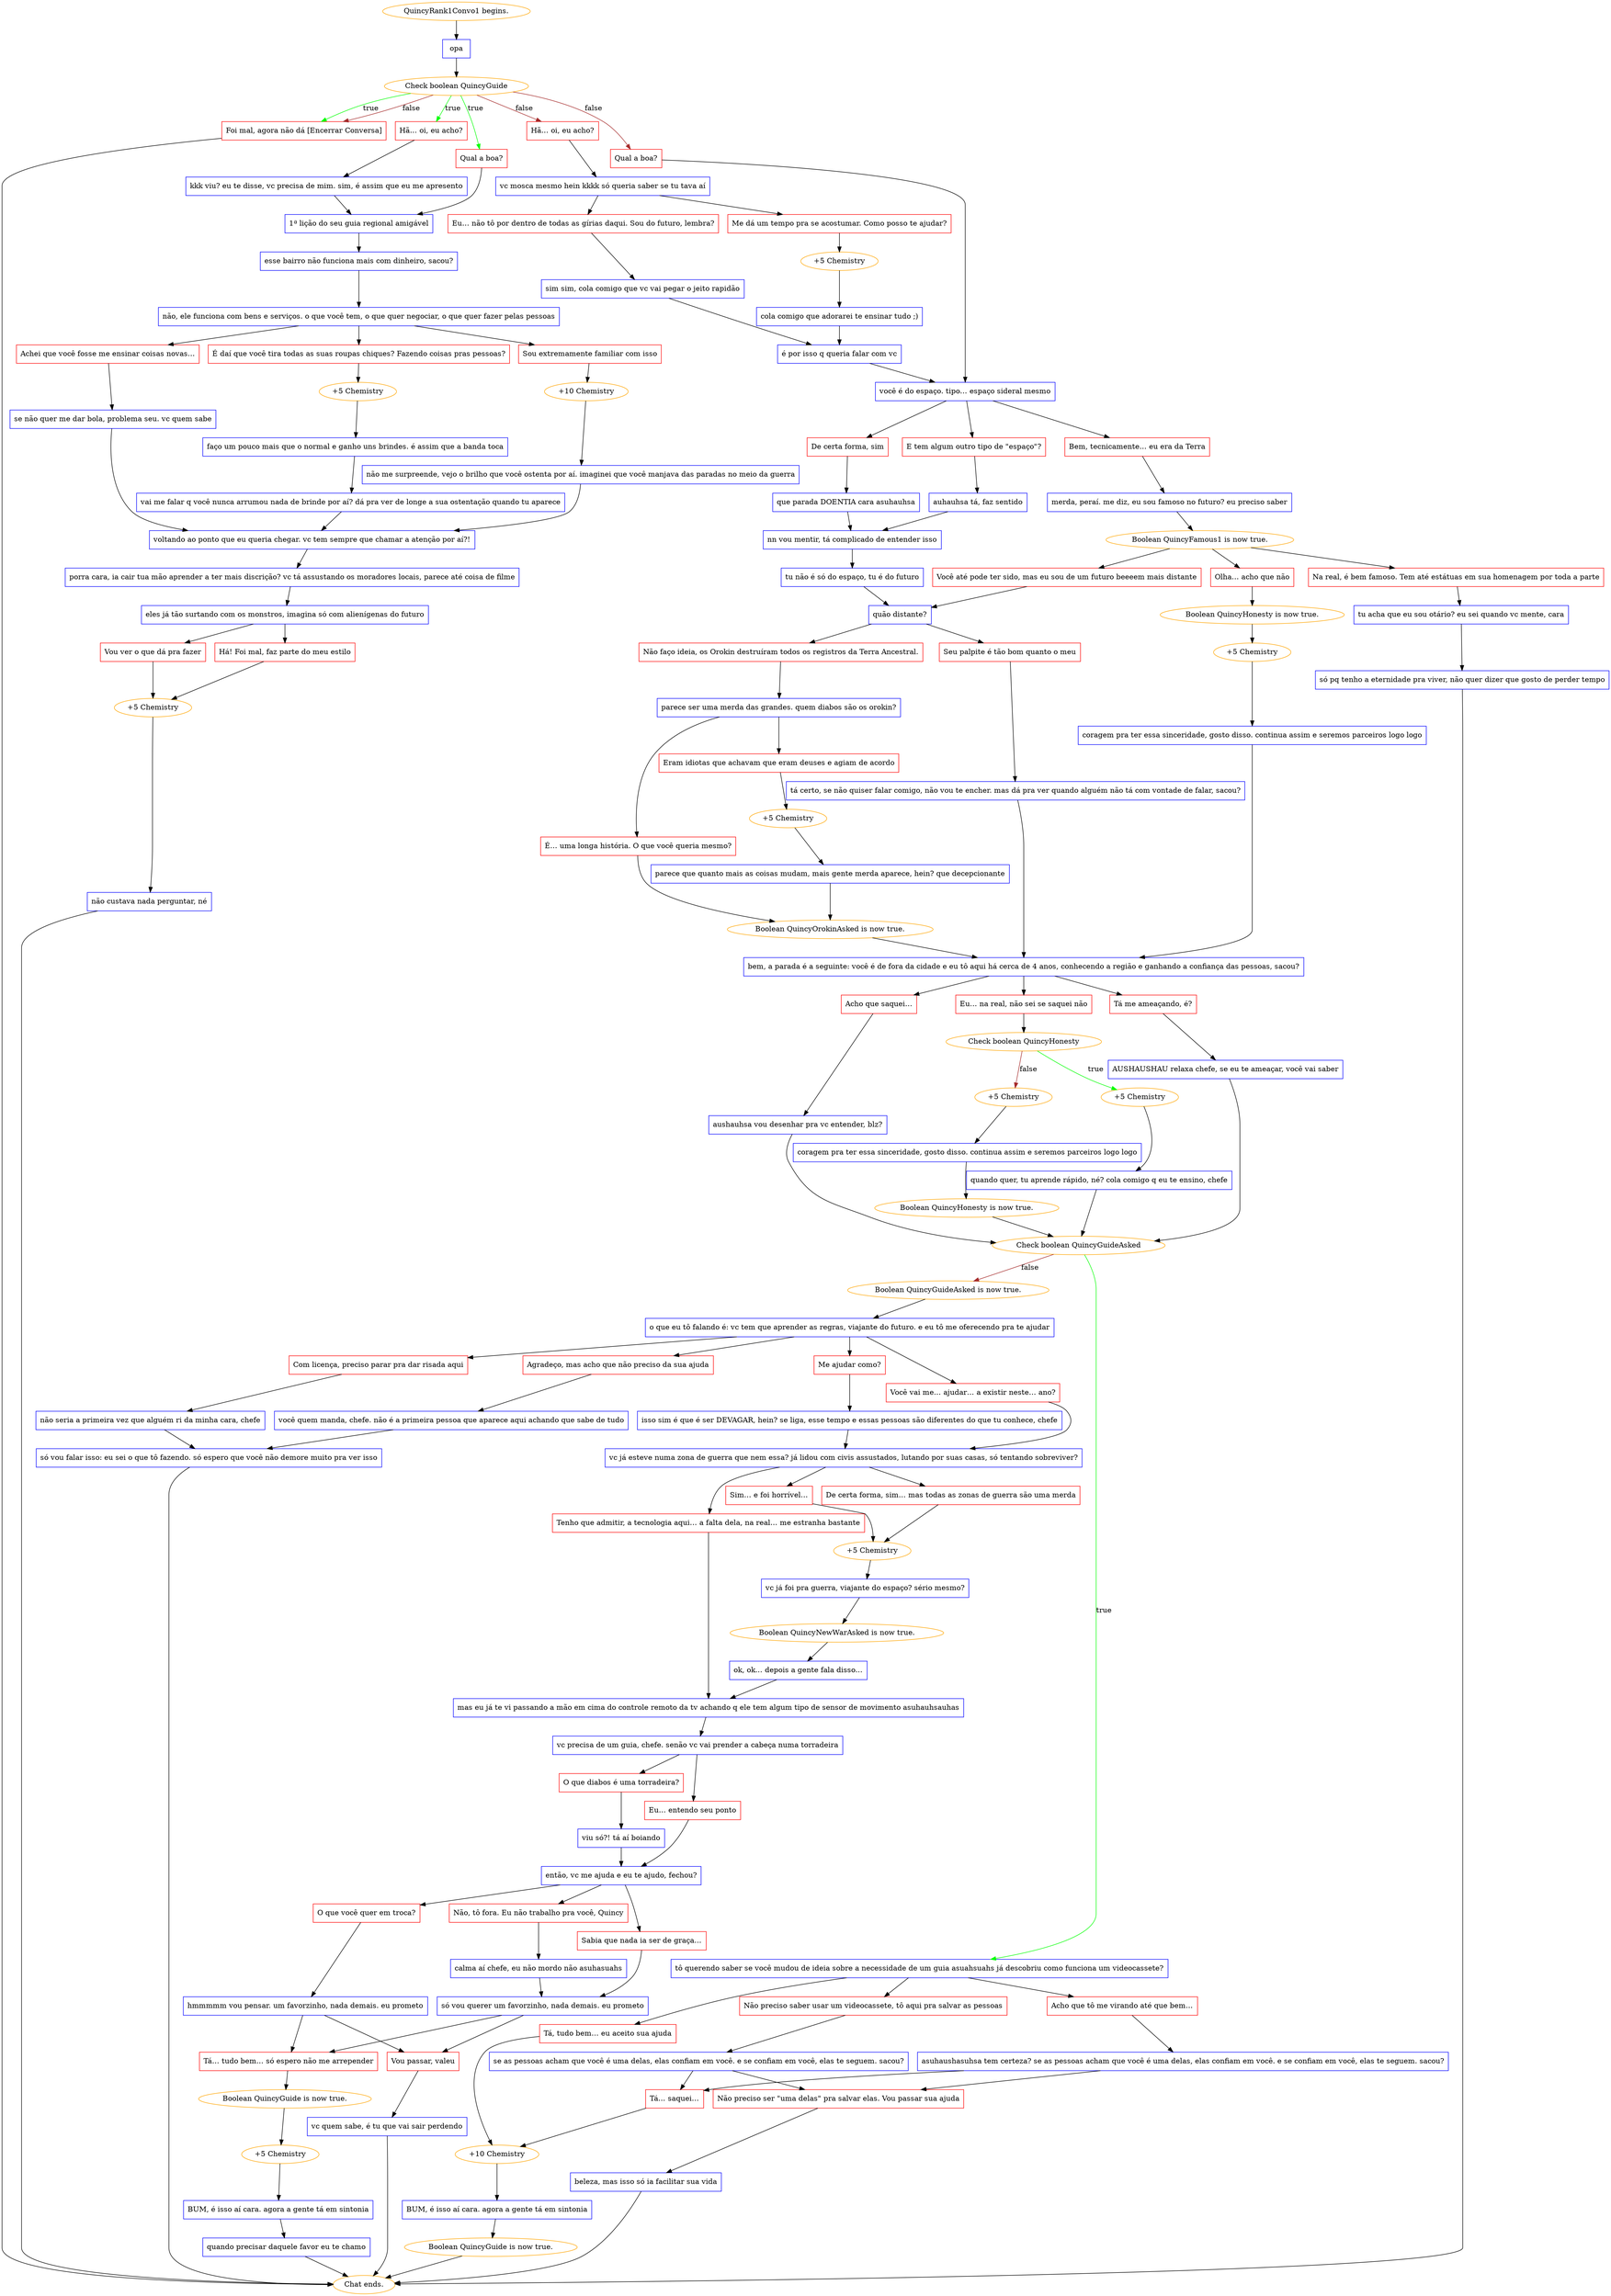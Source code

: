 digraph {
	"QuincyRank1Convo1 begins." [color=orange];
		"QuincyRank1Convo1 begins." -> j1682144586;
	j1682144586 [label="opa",shape=box,color=blue];
		j1682144586 -> j792879949;
	j792879949 [label="Check boolean QuincyGuide",color=orange];
		j792879949 -> j2094642704 [label=true,color=green];
		j792879949 -> j1764707551 [label=true,color=green];
		j792879949 -> j3171657840 [label=true,color=green];
		j792879949 -> j2094642704 [label=false,color=brown];
		j792879949 -> j2680757938 [label=false,color=brown];
		j792879949 -> j910472491 [label=false,color=brown];
	j2094642704 [label="Foi mal, agora não dá [Encerrar Conversa]",shape=box,color=red];
		j2094642704 -> "Chat ends.";
	j1764707551 [label="Hã… oi, eu acho?",shape=box,color=red];
		j1764707551 -> j2014473329;
	j3171657840 [label="Qual a boa?",shape=box,color=red];
		j3171657840 -> j2100608916;
	j2680757938 [label="Hã… oi, eu acho?",shape=box,color=red];
		j2680757938 -> j4097542893;
	j910472491 [label="Qual a boa?",shape=box,color=red];
		j910472491 -> j3711170764;
	"Chat ends." [color=orange];
	j2014473329 [label="kkk viu? eu te disse, vc precisa de mim. sim, é assim que eu me apresento",shape=box,color=blue];
		j2014473329 -> j2100608916;
	j2100608916 [label="1ª lição do seu guia regional amigável",shape=box,color=blue];
		j2100608916 -> j844139312;
	j4097542893 [label="vc mosca mesmo hein kkkk só queria saber se tu tava aí",shape=box,color=blue];
		j4097542893 -> j1017134850;
		j4097542893 -> j3589184409;
	j3711170764 [label="você é do espaço. tipo… espaço sideral mesmo",shape=box,color=blue];
		j3711170764 -> j3028564737;
		j3711170764 -> j1367976590;
		j3711170764 -> j1096893735;
	j844139312 [label="esse bairro não funciona mais com dinheiro, sacou?",shape=box,color=blue];
		j844139312 -> j1852317037;
	j1017134850 [label="Eu… não tô por dentro de todas as gírias daqui. Sou do futuro, lembra?",shape=box,color=red];
		j1017134850 -> j3829756081;
	j3589184409 [label="Me dá um tempo pra se acostumar. Como posso te ajudar?",shape=box,color=red];
		j3589184409 -> j3954195351;
	j3028564737 [label="E tem algum outro tipo de \"espaço\"?",shape=box,color=red];
		j3028564737 -> j1789820216;
	j1367976590 [label="De certa forma, sim",shape=box,color=red];
		j1367976590 -> j2272092133;
	j1096893735 [label="Bem, tecnicamente… eu era da Terra",shape=box,color=red];
		j1096893735 -> j2457287504;
	j1852317037 [label="não, ele funciona com bens e serviços. o que você tem, o que quer negociar, o que quer fazer pelas pessoas",shape=box,color=blue];
		j1852317037 -> j586687661;
		j1852317037 -> j3009177887;
		j1852317037 -> j3052386484;
	j3829756081 [label="sim sim, cola comigo que vc vai pegar o jeito rapidão",shape=box,color=blue];
		j3829756081 -> j2755453691;
	j3954195351 [label="+5 Chemistry",color=orange];
		j3954195351 -> j2089799177;
	j1789820216 [label="auhauhsa tá, faz sentido",shape=box,color=blue];
		j1789820216 -> j518037013;
	j2272092133 [label="que parada DOENTIA cara asuhauhsa",shape=box,color=blue];
		j2272092133 -> j518037013;
	j2457287504 [label="merda, peraí. me diz, eu sou famoso no futuro? eu preciso saber",shape=box,color=blue];
		j2457287504 -> j3349012187;
	j586687661 [label="É daí que você tira todas as suas roupas chiques? Fazendo coisas pras pessoas?",shape=box,color=red];
		j586687661 -> j2836347689;
	j3009177887 [label="Sou extremamente familiar com isso",shape=box,color=red];
		j3009177887 -> j2641651596;
	j3052386484 [label="Achei que você fosse me ensinar coisas novas…",shape=box,color=red];
		j3052386484 -> j599145724;
	j2755453691 [label="é por isso q queria falar com vc",shape=box,color=blue];
		j2755453691 -> j3711170764;
	j2089799177 [label="cola comigo que adorarei te ensinar tudo ;)",shape=box,color=blue];
		j2089799177 -> j2755453691;
	j518037013 [label="nn vou mentir, tá complicado de entender isso",shape=box,color=blue];
		j518037013 -> j3952254149;
	j3349012187 [label="Boolean QuincyFamous1 is now true.",color=orange];
		j3349012187 -> j1092971896;
		j3349012187 -> j2313407894;
		j3349012187 -> j4135509359;
	j2836347689 [label="+5 Chemistry",color=orange];
		j2836347689 -> j3567554161;
	j2641651596 [label="+10 Chemistry",color=orange];
		j2641651596 -> j4049403017;
	j599145724 [label="se não quer me dar bola, problema seu. vc quem sabe",shape=box,color=blue];
		j599145724 -> j2977717680;
	j3952254149 [label="tu não é só do espaço, tu é do futuro",shape=box,color=blue];
		j3952254149 -> j3466155151;
	j1092971896 [label="Na real, é bem famoso. Tem até estátuas em sua homenagem por toda a parte",shape=box,color=red];
		j1092971896 -> j2602095393;
	j2313407894 [label="Olha… acho que não",shape=box,color=red];
		j2313407894 -> j1920710770;
	j4135509359 [label="Você até pode ter sido, mas eu sou de um futuro beeeem mais distante",shape=box,color=red];
		j4135509359 -> j3466155151;
	j3567554161 [label="faço um pouco mais que o normal e ganho uns brindes. é assim que a banda toca",shape=box,color=blue];
		j3567554161 -> j3890091063;
	j4049403017 [label="não me surpreende, vejo o brilho que você ostenta por aí. imaginei que você manjava das paradas no meio da guerra",shape=box,color=blue];
		j4049403017 -> j2977717680;
	j2977717680 [label="voltando ao ponto que eu queria chegar. vc tem sempre que chamar a atenção por aí?!",shape=box,color=blue];
		j2977717680 -> j1890331129;
	j3466155151 [label="quão distante?",shape=box,color=blue];
		j3466155151 -> j1893404126;
		j3466155151 -> j3206951987;
	j2602095393 [label="tu acha que eu sou otário? eu sei quando vc mente, cara",shape=box,color=blue];
		j2602095393 -> j4054987784;
	j1920710770 [label="Boolean QuincyHonesty is now true.",color=orange];
		j1920710770 -> j617460224;
	j3890091063 [label="vai me falar q você nunca arrumou nada de brinde por aí? dá pra ver de longe a sua ostentação quando tu aparece",shape=box,color=blue];
		j3890091063 -> j2977717680;
	j1890331129 [label="porra cara, ia cair tua mão aprender a ter mais discrição? vc tá assustando os moradores locais, parece até coisa de filme",shape=box,color=blue];
		j1890331129 -> j2579024993;
	j1893404126 [label="Seu palpite é tão bom quanto o meu",shape=box,color=red];
		j1893404126 -> j1331451359;
	j3206951987 [label="Não faço ideia, os Orokin destruíram todos os registros da Terra Ancestral.",shape=box,color=red];
		j3206951987 -> j1678311582;
	j4054987784 [label="só pq tenho a eternidade pra viver, não quer dizer que gosto de perder tempo",shape=box,color=blue];
		j4054987784 -> "Chat ends.";
	j617460224 [label="+5 Chemistry",color=orange];
		j617460224 -> j3465271076;
	j2579024993 [label="eles já tão surtando com os monstros, imagina só com alienígenas do futuro",shape=box,color=blue];
		j2579024993 -> j397021412;
		j2579024993 -> j3615309269;
	j1331451359 [label="tá certo, se não quiser falar comigo, não vou te encher. mas dá pra ver quando alguém não tá com vontade de falar, sacou?",shape=box,color=blue];
		j1331451359 -> j3856786629;
	j1678311582 [label="parece ser uma merda das grandes. quem diabos são os orokin?",shape=box,color=blue];
		j1678311582 -> j306583904;
		j1678311582 -> j2308383556;
	j3465271076 [label="coragem pra ter essa sinceridade, gosto disso. continua assim e seremos parceiros logo logo",shape=box,color=blue];
		j3465271076 -> j3856786629;
	j397021412 [label="Vou ver o que dá pra fazer",shape=box,color=red];
		j397021412 -> j1603525483;
	j3615309269 [label="Há! Foi mal, faz parte do meu estilo",shape=box,color=red];
		j3615309269 -> j1603525483;
	j3856786629 [label="bem, a parada é a seguinte: você é de fora da cidade e eu tô aqui há cerca de 4 anos, conhecendo a região e ganhando a confiança das pessoas, sacou?",shape=box,color=blue];
		j3856786629 -> j632166454;
		j3856786629 -> j1704458544;
		j3856786629 -> j3733372334;
	j306583904 [label="É… uma longa história. O que você queria mesmo?",shape=box,color=red];
		j306583904 -> j1950006909;
	j2308383556 [label="Eram idiotas que achavam que eram deuses e agiam de acordo",shape=box,color=red];
		j2308383556 -> j271611982;
	j1603525483 [label="+5 Chemistry",color=orange];
		j1603525483 -> j1990855631;
	j632166454 [label="Eu… na real, não sei se saquei não",shape=box,color=red];
		j632166454 -> j3337574288;
	j1704458544 [label="Tá me ameaçando, é?",shape=box,color=red];
		j1704458544 -> j2707119002;
	j3733372334 [label="Acho que saquei…",shape=box,color=red];
		j3733372334 -> j1114560537;
	j1950006909 [label="Boolean QuincyOrokinAsked is now true.",color=orange];
		j1950006909 -> j3856786629;
	j271611982 [label="+5 Chemistry",color=orange];
		j271611982 -> j3374263682;
	j1990855631 [label="não custava nada perguntar, né",shape=box,color=blue];
		j1990855631 -> "Chat ends.";
	j3337574288 [label="Check boolean QuincyHonesty",color=orange];
		j3337574288 -> j73216657 [label=true,color=green];
		j3337574288 -> j1773036964 [label=false,color=brown];
	j2707119002 [label="AUSHAUSHAU relaxa chefe, se eu te ameaçar, você vai saber",shape=box,color=blue];
		j2707119002 -> j3086655143;
	j1114560537 [label="aushauhsa vou desenhar pra vc entender, blz?",shape=box,color=blue];
		j1114560537 -> j3086655143;
	j3374263682 [label="parece que quanto mais as coisas mudam, mais gente merda aparece, hein? que decepcionante",shape=box,color=blue];
		j3374263682 -> j1950006909;
	j73216657 [label="+5 Chemistry",color=orange];
		j73216657 -> j1829905322;
	j1773036964 [label="+5 Chemistry",color=orange];
		j1773036964 -> j2134651364;
	j3086655143 [label="Check boolean QuincyGuideAsked",color=orange];
		j3086655143 -> j3212025583 [label=true,color=green];
		j3086655143 -> j2662912890 [label=false,color=brown];
	j1829905322 [label="quando quer, tu aprende rápido, né? cola comigo q eu te ensino, chefe",shape=box,color=blue];
		j1829905322 -> j3086655143;
	j2134651364 [label="coragem pra ter essa sinceridade, gosto disso. continua assim e seremos parceiros logo logo",shape=box,color=blue];
		j2134651364 -> j1291527118;
	j3212025583 [label="tô querendo saber se você mudou de ideia sobre a necessidade de um guia asuahsuahs já descobriu como funciona um videocassete?",shape=box,color=blue];
		j3212025583 -> j1824598166;
		j3212025583 -> j4294887788;
		j3212025583 -> j2143881398;
	j2662912890 [label="Boolean QuincyGuideAsked is now true.",color=orange];
		j2662912890 -> j1591331827;
	j1291527118 [label="Boolean QuincyHonesty is now true.",color=orange];
		j1291527118 -> j3086655143;
	j1824598166 [label="Tá, tudo bem… eu aceito sua ajuda",shape=box,color=red];
		j1824598166 -> j3191670357;
	j4294887788 [label="Acho que tô me virando até que bem…",shape=box,color=red];
		j4294887788 -> j905059573;
	j2143881398 [label="Não preciso saber usar um videocassete, tô aqui pra salvar as pessoas",shape=box,color=red];
		j2143881398 -> j2464681342;
	j1591331827 [label="o que eu tô falando é: vc tem que aprender as regras, viajante do futuro. e eu tô me oferecendo pra te ajudar",shape=box,color=blue];
		j1591331827 -> j3640649426;
		j1591331827 -> j83904620;
		j1591331827 -> j1297556531;
		j1591331827 -> j2763633346;
	j3191670357 [label="+10 Chemistry",color=orange];
		j3191670357 -> j2715618805;
	j905059573 [label="asuhaushasuhsa tem certeza? se as pessoas acham que você é uma delas, elas confiam em você. e se confiam em você, elas te seguem. sacou?",shape=box,color=blue];
		j905059573 -> j1748188232;
		j905059573 -> j2041875041;
	j2464681342 [label="se as pessoas acham que você é uma delas, elas confiam em você. e se confiam em você, elas te seguem. sacou?",shape=box,color=blue];
		j2464681342 -> j1748188232;
		j2464681342 -> j2041875041;
	j3640649426 [label="Você vai me… ajudar… a existir neste… ano?",shape=box,color=red];
		j3640649426 -> j638716754;
	j83904620 [label="Me ajudar como?",shape=box,color=red];
		j83904620 -> j3049628169;
	j1297556531 [label="Com licença, preciso parar pra dar risada aqui",shape=box,color=red];
		j1297556531 -> j3542243309;
	j2763633346 [label="Agradeço, mas acho que não preciso da sua ajuda",shape=box,color=red];
		j2763633346 -> j4279585180;
	j2715618805 [label="BUM, é isso aí cara. agora a gente tá em sintonia",shape=box,color=blue];
		j2715618805 -> j810565081;
	j1748188232 [label="Tá… saquei…",shape=box,color=red];
		j1748188232 -> j3191670357;
	j2041875041 [label="Não preciso ser \"uma delas\" pra salvar elas. Vou passar sua ajuda",shape=box,color=red];
		j2041875041 -> j155015999;
	j638716754 [label="vc já esteve numa zona de guerra que nem essa? já lidou com civis assustados, lutando por suas casas, só tentando sobreviver?",shape=box,color=blue];
		j638716754 -> j2243359624;
		j638716754 -> j2294284461;
		j638716754 -> j3727514256;
	j3049628169 [label="isso sim é que é ser DEVAGAR, hein? se liga, esse tempo e essas pessoas são diferentes do que tu conhece, chefe",shape=box,color=blue];
		j3049628169 -> j638716754;
	j3542243309 [label="não seria a primeira vez que alguém ri da minha cara, chefe",shape=box,color=blue];
		j3542243309 -> j1884017207;
	j4279585180 [label="você quem manda, chefe. não é a primeira pessoa que aparece aqui achando que sabe de tudo",shape=box,color=blue];
		j4279585180 -> j1884017207;
	j810565081 [label="Boolean QuincyGuide is now true.",color=orange];
		j810565081 -> "Chat ends.";
	j155015999 [label="beleza, mas isso só ia facilitar sua vida",shape=box,color=blue];
		j155015999 -> "Chat ends.";
	j2243359624 [label="Tenho que admitir, a tecnologia aqui… a falta dela, na real… me estranha bastante",shape=box,color=red];
		j2243359624 -> j540543508;
	j2294284461 [label="De certa forma, sim… mas todas as zonas de guerra são uma merda",shape=box,color=red];
		j2294284461 -> j2252121375;
	j3727514256 [label="Sim… e foi horrível…",shape=box,color=red];
		j3727514256 -> j2252121375;
	j1884017207 [label="só vou falar isso: eu sei o que tô fazendo. só espero que você não demore muito pra ver isso",shape=box,color=blue];
		j1884017207 -> "Chat ends.";
	j540543508 [label="mas eu já te vi passando a mão em cima do controle remoto da tv achando q ele tem algum tipo de sensor de movimento asuhauhsauhas",shape=box,color=blue];
		j540543508 -> j1441027619;
	j2252121375 [label="+5 Chemistry",color=orange];
		j2252121375 -> j1794352118;
	j1441027619 [label="vc precisa de um guia, chefe. senão vc vai prender a cabeça numa torradeira",shape=box,color=blue];
		j1441027619 -> j324162017;
		j1441027619 -> j850053010;
	j1794352118 [label="vc já foi pra guerra, viajante do espaço? sério mesmo?",shape=box,color=blue];
		j1794352118 -> j2248332360;
	j324162017 [label="O que diabos é uma torradeira?",shape=box,color=red];
		j324162017 -> j1819270311;
	j850053010 [label="Eu… entendo seu ponto",shape=box,color=red];
		j850053010 -> j1954741950;
	j2248332360 [label="Boolean QuincyNewWarAsked is now true.",color=orange];
		j2248332360 -> j1253686639;
	j1819270311 [label="viu só?! tá aí boiando",shape=box,color=blue];
		j1819270311 -> j1954741950;
	j1954741950 [label="então, vc me ajuda e eu te ajudo, fechou?",shape=box,color=blue];
		j1954741950 -> j1702612397;
		j1954741950 -> j2318624639;
		j1954741950 -> j1278760242;
	j1253686639 [label="ok, ok… depois a gente fala disso…",shape=box,color=blue];
		j1253686639 -> j540543508;
	j1702612397 [label="O que você quer em troca?",shape=box,color=red];
		j1702612397 -> j385674451;
	j2318624639 [label="Sabia que nada ia ser de graça…",shape=box,color=red];
		j2318624639 -> j3279932075;
	j1278760242 [label="Não, tô fora. Eu não trabalho pra você, Quincy",shape=box,color=red];
		j1278760242 -> j1618305685;
	j385674451 [label="hmmmmm vou pensar. um favorzinho, nada demais. eu prometo",shape=box,color=blue];
		j385674451 -> j3610567385;
		j385674451 -> j1974658445;
	j3279932075 [label="só vou querer um favorzinho, nada demais. eu prometo",shape=box,color=blue];
		j3279932075 -> j3610567385;
		j3279932075 -> j1974658445;
	j1618305685 [label="calma aí chefe, eu não mordo não asuhasuahs",shape=box,color=blue];
		j1618305685 -> j3279932075;
	j3610567385 [label="Tá… tudo bem… só espero não me arrepender",shape=box,color=red];
		j3610567385 -> j2834678178;
	j1974658445 [label="Vou passar, valeu",shape=box,color=red];
		j1974658445 -> j259065982;
	j2834678178 [label="Boolean QuincyGuide is now true.",color=orange];
		j2834678178 -> j821445673;
	j259065982 [label="vc quem sabe, é tu que vai sair perdendo",shape=box,color=blue];
		j259065982 -> "Chat ends.";
	j821445673 [label="+5 Chemistry",color=orange];
		j821445673 -> j3768483423;
	j3768483423 [label="BUM, é isso aí cara. agora a gente tá em sintonia",shape=box,color=blue];
		j3768483423 -> j2746650115;
	j2746650115 [label="quando precisar daquele favor eu te chamo",shape=box,color=blue];
		j2746650115 -> "Chat ends.";
}
